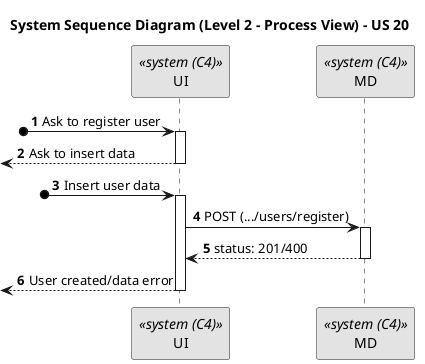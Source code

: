 @startuml
skinparam monochrome true
skinparam packageStyle rectangle
skinparam shadowing false

title System Sequence Diagram (Level 2 - Process View) - US 20
autonumber

participant "UI" as UI <<system (C4)>>
participant "MD" as MD <<system (C4)>>

?o-> UI : Ask to register user
activate UI

<-- UI : Ask to insert data
deactivate UI

?o-> UI : Insert user data
activate UI

    UI -> MD : POST (.../users/register)
    activate MD
        UI <-- MD : status: 201/400
    deactivate MD

<-- UI : User created/data error
deactivate UI

@enduml